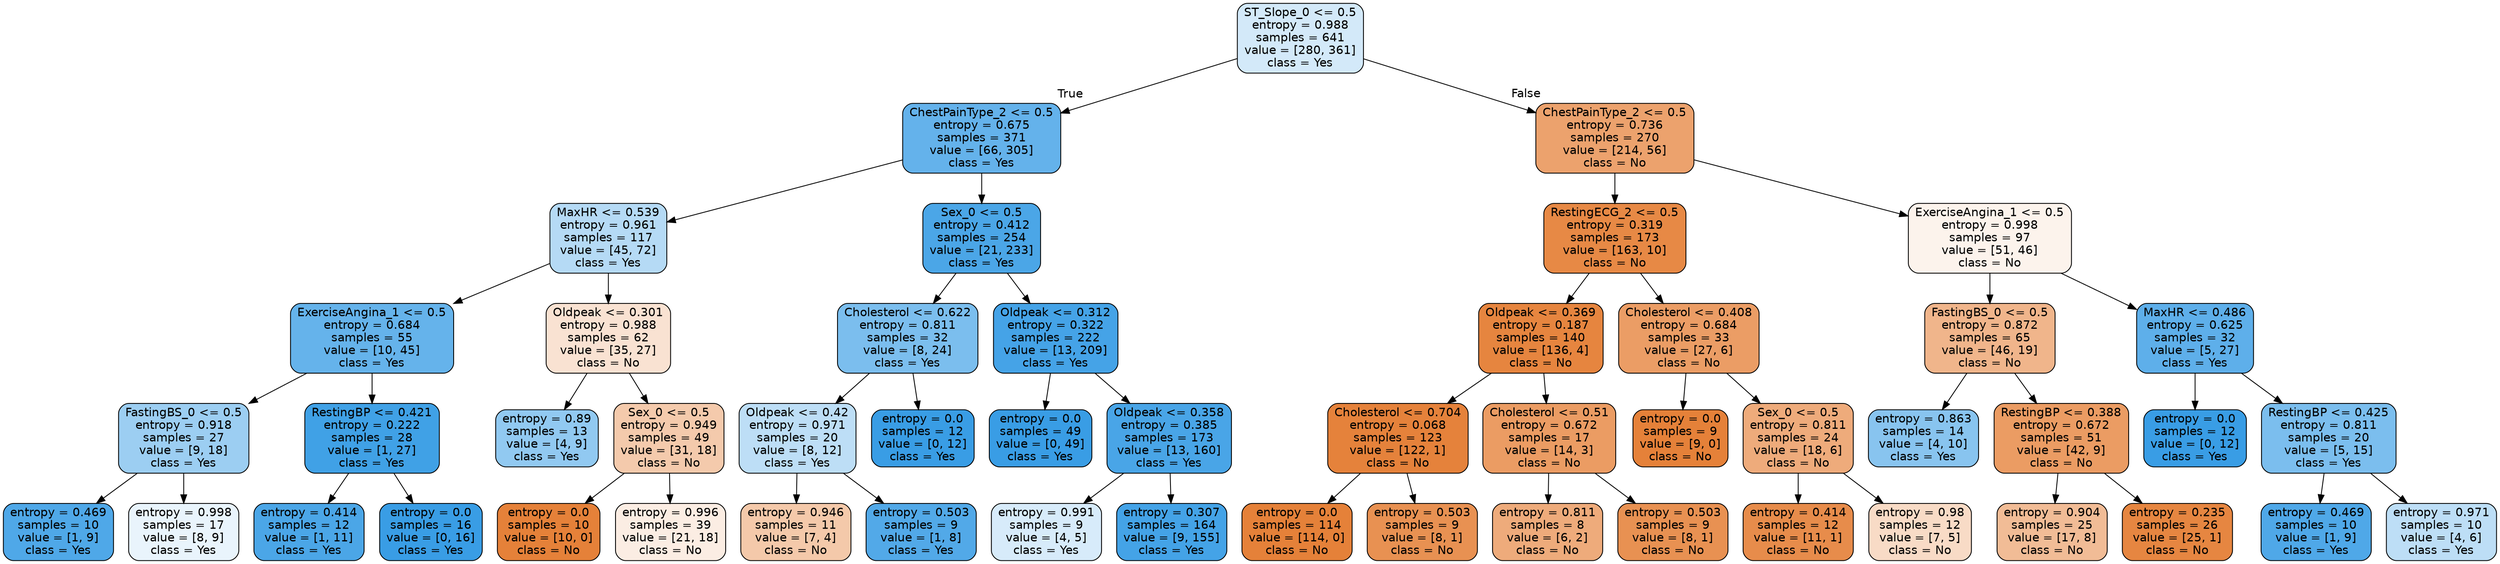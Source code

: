 digraph Tree {
node [shape=box, style="filled, rounded", color="black", fontname="helvetica"] ;
edge [fontname="helvetica"] ;
0 [label="ST_Slope_0 <= 0.5\nentropy = 0.988\nsamples = 641\nvalue = [280, 361]\nclass = Yes", fillcolor="#d3e9f9"] ;
1 [label="ChestPainType_2 <= 0.5\nentropy = 0.675\nsamples = 371\nvalue = [66, 305]\nclass = Yes", fillcolor="#64b2eb"] ;
0 -> 1 [labeldistance=2.5, labelangle=45, headlabel="True"] ;
2 [label="MaxHR <= 0.539\nentropy = 0.961\nsamples = 117\nvalue = [45, 72]\nclass = Yes", fillcolor="#b5daf5"] ;
1 -> 2 ;
3 [label="ExerciseAngina_1 <= 0.5\nentropy = 0.684\nsamples = 55\nvalue = [10, 45]\nclass = Yes", fillcolor="#65b3eb"] ;
2 -> 3 ;
4 [label="FastingBS_0 <= 0.5\nentropy = 0.918\nsamples = 27\nvalue = [9, 18]\nclass = Yes", fillcolor="#9ccef2"] ;
3 -> 4 ;
5 [label="entropy = 0.469\nsamples = 10\nvalue = [1, 9]\nclass = Yes", fillcolor="#4fa8e8"] ;
4 -> 5 ;
6 [label="entropy = 0.998\nsamples = 17\nvalue = [8, 9]\nclass = Yes", fillcolor="#e9f4fc"] ;
4 -> 6 ;
7 [label="RestingBP <= 0.421\nentropy = 0.222\nsamples = 28\nvalue = [1, 27]\nclass = Yes", fillcolor="#40a1e6"] ;
3 -> 7 ;
8 [label="entropy = 0.414\nsamples = 12\nvalue = [1, 11]\nclass = Yes", fillcolor="#4ba6e7"] ;
7 -> 8 ;
9 [label="entropy = 0.0\nsamples = 16\nvalue = [0, 16]\nclass = Yes", fillcolor="#399de5"] ;
7 -> 9 ;
10 [label="Oldpeak <= 0.301\nentropy = 0.988\nsamples = 62\nvalue = [35, 27]\nclass = No", fillcolor="#f9e2d2"] ;
2 -> 10 ;
11 [label="entropy = 0.89\nsamples = 13\nvalue = [4, 9]\nclass = Yes", fillcolor="#91c9f1"] ;
10 -> 11 ;
12 [label="Sex_0 <= 0.5\nentropy = 0.949\nsamples = 49\nvalue = [31, 18]\nclass = No", fillcolor="#f4caac"] ;
10 -> 12 ;
13 [label="entropy = 0.0\nsamples = 10\nvalue = [10, 0]\nclass = No", fillcolor="#e58139"] ;
12 -> 13 ;
14 [label="entropy = 0.996\nsamples = 39\nvalue = [21, 18]\nclass = No", fillcolor="#fbede3"] ;
12 -> 14 ;
15 [label="Sex_0 <= 0.5\nentropy = 0.412\nsamples = 254\nvalue = [21, 233]\nclass = Yes", fillcolor="#4ba6e7"] ;
1 -> 15 ;
16 [label="Cholesterol <= 0.622\nentropy = 0.811\nsamples = 32\nvalue = [8, 24]\nclass = Yes", fillcolor="#7bbeee"] ;
15 -> 16 ;
17 [label="Oldpeak <= 0.42\nentropy = 0.971\nsamples = 20\nvalue = [8, 12]\nclass = Yes", fillcolor="#bddef6"] ;
16 -> 17 ;
18 [label="entropy = 0.946\nsamples = 11\nvalue = [7, 4]\nclass = No", fillcolor="#f4c9aa"] ;
17 -> 18 ;
19 [label="entropy = 0.503\nsamples = 9\nvalue = [1, 8]\nclass = Yes", fillcolor="#52a9e8"] ;
17 -> 19 ;
20 [label="entropy = 0.0\nsamples = 12\nvalue = [0, 12]\nclass = Yes", fillcolor="#399de5"] ;
16 -> 20 ;
21 [label="Oldpeak <= 0.312\nentropy = 0.322\nsamples = 222\nvalue = [13, 209]\nclass = Yes", fillcolor="#45a3e7"] ;
15 -> 21 ;
22 [label="entropy = 0.0\nsamples = 49\nvalue = [0, 49]\nclass = Yes", fillcolor="#399de5"] ;
21 -> 22 ;
23 [label="Oldpeak <= 0.358\nentropy = 0.385\nsamples = 173\nvalue = [13, 160]\nclass = Yes", fillcolor="#49a5e7"] ;
21 -> 23 ;
24 [label="entropy = 0.991\nsamples = 9\nvalue = [4, 5]\nclass = Yes", fillcolor="#d7ebfa"] ;
23 -> 24 ;
25 [label="entropy = 0.307\nsamples = 164\nvalue = [9, 155]\nclass = Yes", fillcolor="#44a3e7"] ;
23 -> 25 ;
26 [label="ChestPainType_2 <= 0.5\nentropy = 0.736\nsamples = 270\nvalue = [214, 56]\nclass = No", fillcolor="#eca26d"] ;
0 -> 26 [labeldistance=2.5, labelangle=-45, headlabel="False"] ;
27 [label="RestingECG_2 <= 0.5\nentropy = 0.319\nsamples = 173\nvalue = [163, 10]\nclass = No", fillcolor="#e78945"] ;
26 -> 27 ;
28 [label="Oldpeak <= 0.369\nentropy = 0.187\nsamples = 140\nvalue = [136, 4]\nclass = No", fillcolor="#e6853f"] ;
27 -> 28 ;
29 [label="Cholesterol <= 0.704\nentropy = 0.068\nsamples = 123\nvalue = [122, 1]\nclass = No", fillcolor="#e5823b"] ;
28 -> 29 ;
30 [label="entropy = 0.0\nsamples = 114\nvalue = [114, 0]\nclass = No", fillcolor="#e58139"] ;
29 -> 30 ;
31 [label="entropy = 0.503\nsamples = 9\nvalue = [8, 1]\nclass = No", fillcolor="#e89152"] ;
29 -> 31 ;
32 [label="Cholesterol <= 0.51\nentropy = 0.672\nsamples = 17\nvalue = [14, 3]\nclass = No", fillcolor="#eb9c63"] ;
28 -> 32 ;
33 [label="entropy = 0.811\nsamples = 8\nvalue = [6, 2]\nclass = No", fillcolor="#eeab7b"] ;
32 -> 33 ;
34 [label="entropy = 0.503\nsamples = 9\nvalue = [8, 1]\nclass = No", fillcolor="#e89152"] ;
32 -> 34 ;
35 [label="Cholesterol <= 0.408\nentropy = 0.684\nsamples = 33\nvalue = [27, 6]\nclass = No", fillcolor="#eb9d65"] ;
27 -> 35 ;
36 [label="entropy = 0.0\nsamples = 9\nvalue = [9, 0]\nclass = No", fillcolor="#e58139"] ;
35 -> 36 ;
37 [label="Sex_0 <= 0.5\nentropy = 0.811\nsamples = 24\nvalue = [18, 6]\nclass = No", fillcolor="#eeab7b"] ;
35 -> 37 ;
38 [label="entropy = 0.414\nsamples = 12\nvalue = [11, 1]\nclass = No", fillcolor="#e78c4b"] ;
37 -> 38 ;
39 [label="entropy = 0.98\nsamples = 12\nvalue = [7, 5]\nclass = No", fillcolor="#f8dbc6"] ;
37 -> 39 ;
40 [label="ExerciseAngina_1 <= 0.5\nentropy = 0.998\nsamples = 97\nvalue = [51, 46]\nclass = No", fillcolor="#fcf3ec"] ;
26 -> 40 ;
41 [label="FastingBS_0 <= 0.5\nentropy = 0.872\nsamples = 65\nvalue = [46, 19]\nclass = No", fillcolor="#f0b58b"] ;
40 -> 41 ;
42 [label="entropy = 0.863\nsamples = 14\nvalue = [4, 10]\nclass = Yes", fillcolor="#88c4ef"] ;
41 -> 42 ;
43 [label="RestingBP <= 0.388\nentropy = 0.672\nsamples = 51\nvalue = [42, 9]\nclass = No", fillcolor="#eb9c63"] ;
41 -> 43 ;
44 [label="entropy = 0.904\nsamples = 25\nvalue = [17, 8]\nclass = No", fillcolor="#f1bc96"] ;
43 -> 44 ;
45 [label="entropy = 0.235\nsamples = 26\nvalue = [25, 1]\nclass = No", fillcolor="#e68641"] ;
43 -> 45 ;
46 [label="MaxHR <= 0.486\nentropy = 0.625\nsamples = 32\nvalue = [5, 27]\nclass = Yes", fillcolor="#5eafea"] ;
40 -> 46 ;
47 [label="entropy = 0.0\nsamples = 12\nvalue = [0, 12]\nclass = Yes", fillcolor="#399de5"] ;
46 -> 47 ;
48 [label="RestingBP <= 0.425\nentropy = 0.811\nsamples = 20\nvalue = [5, 15]\nclass = Yes", fillcolor="#7bbeee"] ;
46 -> 48 ;
49 [label="entropy = 0.469\nsamples = 10\nvalue = [1, 9]\nclass = Yes", fillcolor="#4fa8e8"] ;
48 -> 49 ;
50 [label="entropy = 0.971\nsamples = 10\nvalue = [4, 6]\nclass = Yes", fillcolor="#bddef6"] ;
48 -> 50 ;
}